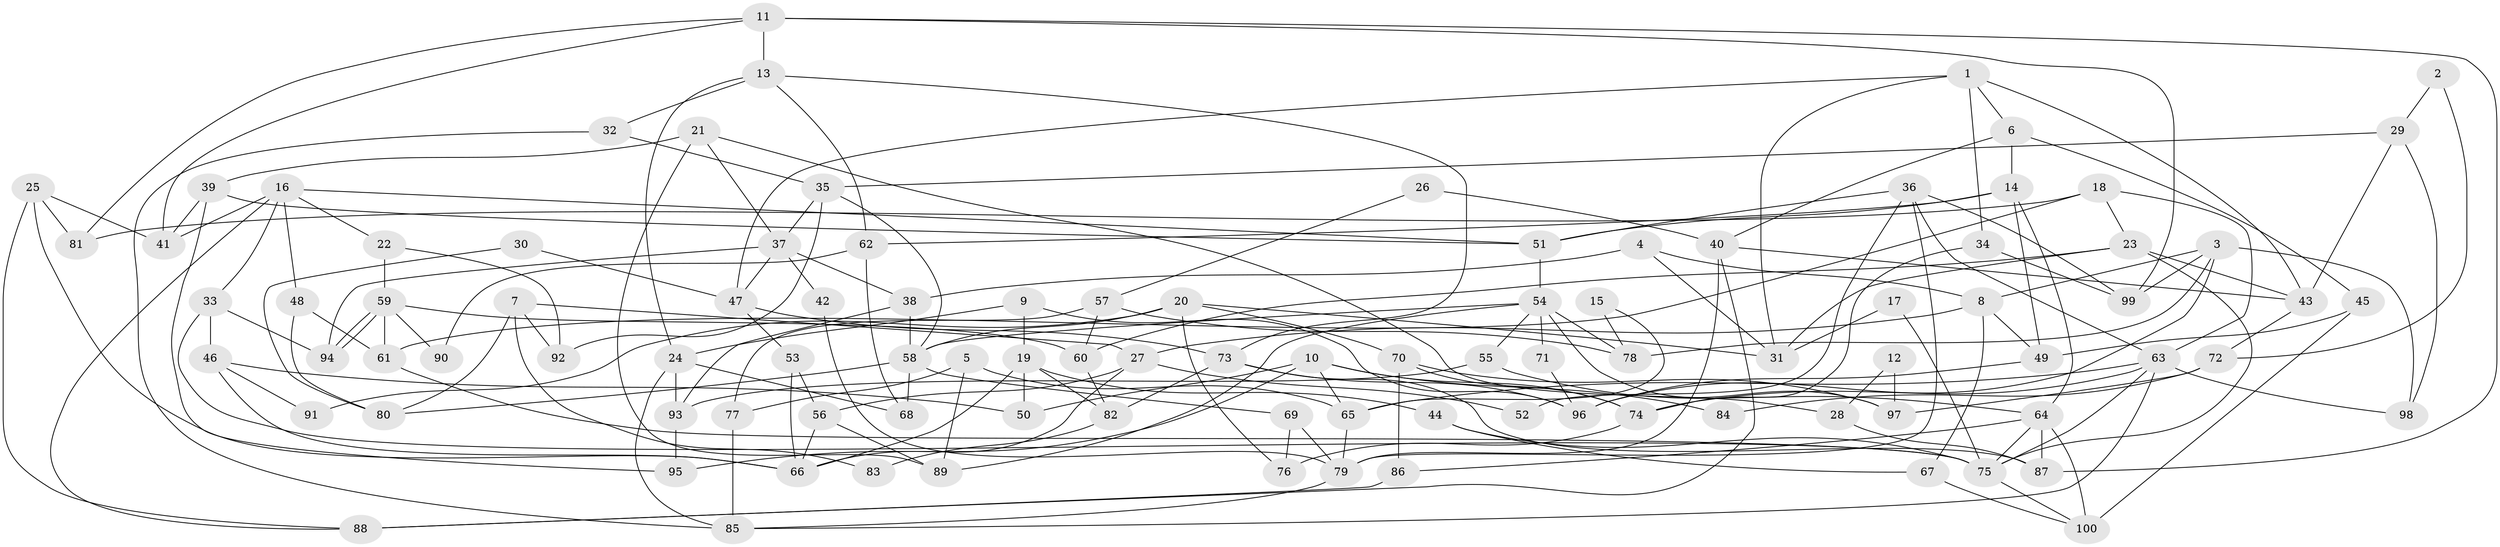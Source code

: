 // Generated by graph-tools (version 1.1) at 2025/11/02/21/25 10:11:14]
// undirected, 100 vertices, 200 edges
graph export_dot {
graph [start="1"]
  node [color=gray90,style=filled];
  1;
  2;
  3;
  4;
  5;
  6;
  7;
  8;
  9;
  10;
  11;
  12;
  13;
  14;
  15;
  16;
  17;
  18;
  19;
  20;
  21;
  22;
  23;
  24;
  25;
  26;
  27;
  28;
  29;
  30;
  31;
  32;
  33;
  34;
  35;
  36;
  37;
  38;
  39;
  40;
  41;
  42;
  43;
  44;
  45;
  46;
  47;
  48;
  49;
  50;
  51;
  52;
  53;
  54;
  55;
  56;
  57;
  58;
  59;
  60;
  61;
  62;
  63;
  64;
  65;
  66;
  67;
  68;
  69;
  70;
  71;
  72;
  73;
  74;
  75;
  76;
  77;
  78;
  79;
  80;
  81;
  82;
  83;
  84;
  85;
  86;
  87;
  88;
  89;
  90;
  91;
  92;
  93;
  94;
  95;
  96;
  97;
  98;
  99;
  100;
  1 -- 47;
  1 -- 6;
  1 -- 31;
  1 -- 34;
  1 -- 43;
  2 -- 29;
  2 -- 72;
  3 -- 99;
  3 -- 8;
  3 -- 78;
  3 -- 96;
  3 -- 98;
  4 -- 38;
  4 -- 31;
  4 -- 8;
  5 -- 65;
  5 -- 89;
  5 -- 77;
  6 -- 14;
  6 -- 40;
  6 -- 45;
  7 -- 92;
  7 -- 80;
  7 -- 27;
  7 -- 83;
  8 -- 27;
  8 -- 49;
  8 -- 67;
  9 -- 24;
  9 -- 96;
  9 -- 19;
  10 -- 95;
  10 -- 65;
  10 -- 50;
  10 -- 74;
  10 -- 84;
  11 -- 13;
  11 -- 87;
  11 -- 41;
  11 -- 81;
  11 -- 99;
  12 -- 97;
  12 -- 28;
  13 -- 73;
  13 -- 24;
  13 -- 32;
  13 -- 62;
  14 -- 49;
  14 -- 51;
  14 -- 62;
  14 -- 64;
  15 -- 65;
  15 -- 78;
  16 -- 41;
  16 -- 33;
  16 -- 22;
  16 -- 48;
  16 -- 51;
  16 -- 88;
  17 -- 31;
  17 -- 75;
  18 -- 81;
  18 -- 63;
  18 -- 23;
  18 -- 61;
  19 -- 44;
  19 -- 50;
  19 -- 66;
  19 -- 82;
  20 -- 31;
  20 -- 58;
  20 -- 70;
  20 -- 76;
  20 -- 91;
  21 -- 89;
  21 -- 37;
  21 -- 28;
  21 -- 39;
  22 -- 59;
  22 -- 92;
  23 -- 75;
  23 -- 31;
  23 -- 43;
  23 -- 60;
  24 -- 85;
  24 -- 68;
  24 -- 93;
  25 -- 88;
  25 -- 41;
  25 -- 66;
  25 -- 81;
  26 -- 57;
  26 -- 40;
  27 -- 66;
  27 -- 52;
  27 -- 56;
  28 -- 87;
  29 -- 35;
  29 -- 43;
  29 -- 98;
  30 -- 47;
  30 -- 80;
  32 -- 85;
  32 -- 35;
  33 -- 94;
  33 -- 46;
  33 -- 75;
  34 -- 74;
  34 -- 99;
  35 -- 37;
  35 -- 58;
  35 -- 92;
  36 -- 51;
  36 -- 99;
  36 -- 52;
  36 -- 63;
  36 -- 79;
  37 -- 38;
  37 -- 47;
  37 -- 42;
  37 -- 94;
  38 -- 58;
  38 -- 93;
  39 -- 51;
  39 -- 41;
  39 -- 95;
  40 -- 88;
  40 -- 43;
  40 -- 79;
  42 -- 79;
  43 -- 72;
  44 -- 67;
  44 -- 75;
  45 -- 100;
  45 -- 49;
  46 -- 66;
  46 -- 50;
  46 -- 91;
  47 -- 53;
  47 -- 73;
  48 -- 61;
  48 -- 80;
  49 -- 96;
  51 -- 54;
  53 -- 56;
  53 -- 66;
  54 -- 78;
  54 -- 58;
  54 -- 55;
  54 -- 71;
  54 -- 89;
  54 -- 97;
  55 -- 64;
  55 -- 93;
  56 -- 66;
  56 -- 89;
  57 -- 77;
  57 -- 60;
  57 -- 78;
  58 -- 69;
  58 -- 68;
  58 -- 80;
  59 -- 61;
  59 -- 94;
  59 -- 94;
  59 -- 60;
  59 -- 90;
  60 -- 82;
  61 -- 75;
  62 -- 68;
  62 -- 90;
  63 -- 98;
  63 -- 65;
  63 -- 74;
  63 -- 75;
  63 -- 85;
  64 -- 75;
  64 -- 86;
  64 -- 87;
  64 -- 100;
  65 -- 79;
  67 -- 100;
  69 -- 76;
  69 -- 79;
  70 -- 74;
  70 -- 86;
  70 -- 97;
  71 -- 96;
  72 -- 97;
  72 -- 84;
  73 -- 82;
  73 -- 96;
  73 -- 87;
  74 -- 76;
  75 -- 100;
  77 -- 85;
  79 -- 85;
  82 -- 83;
  86 -- 88;
  93 -- 95;
}
